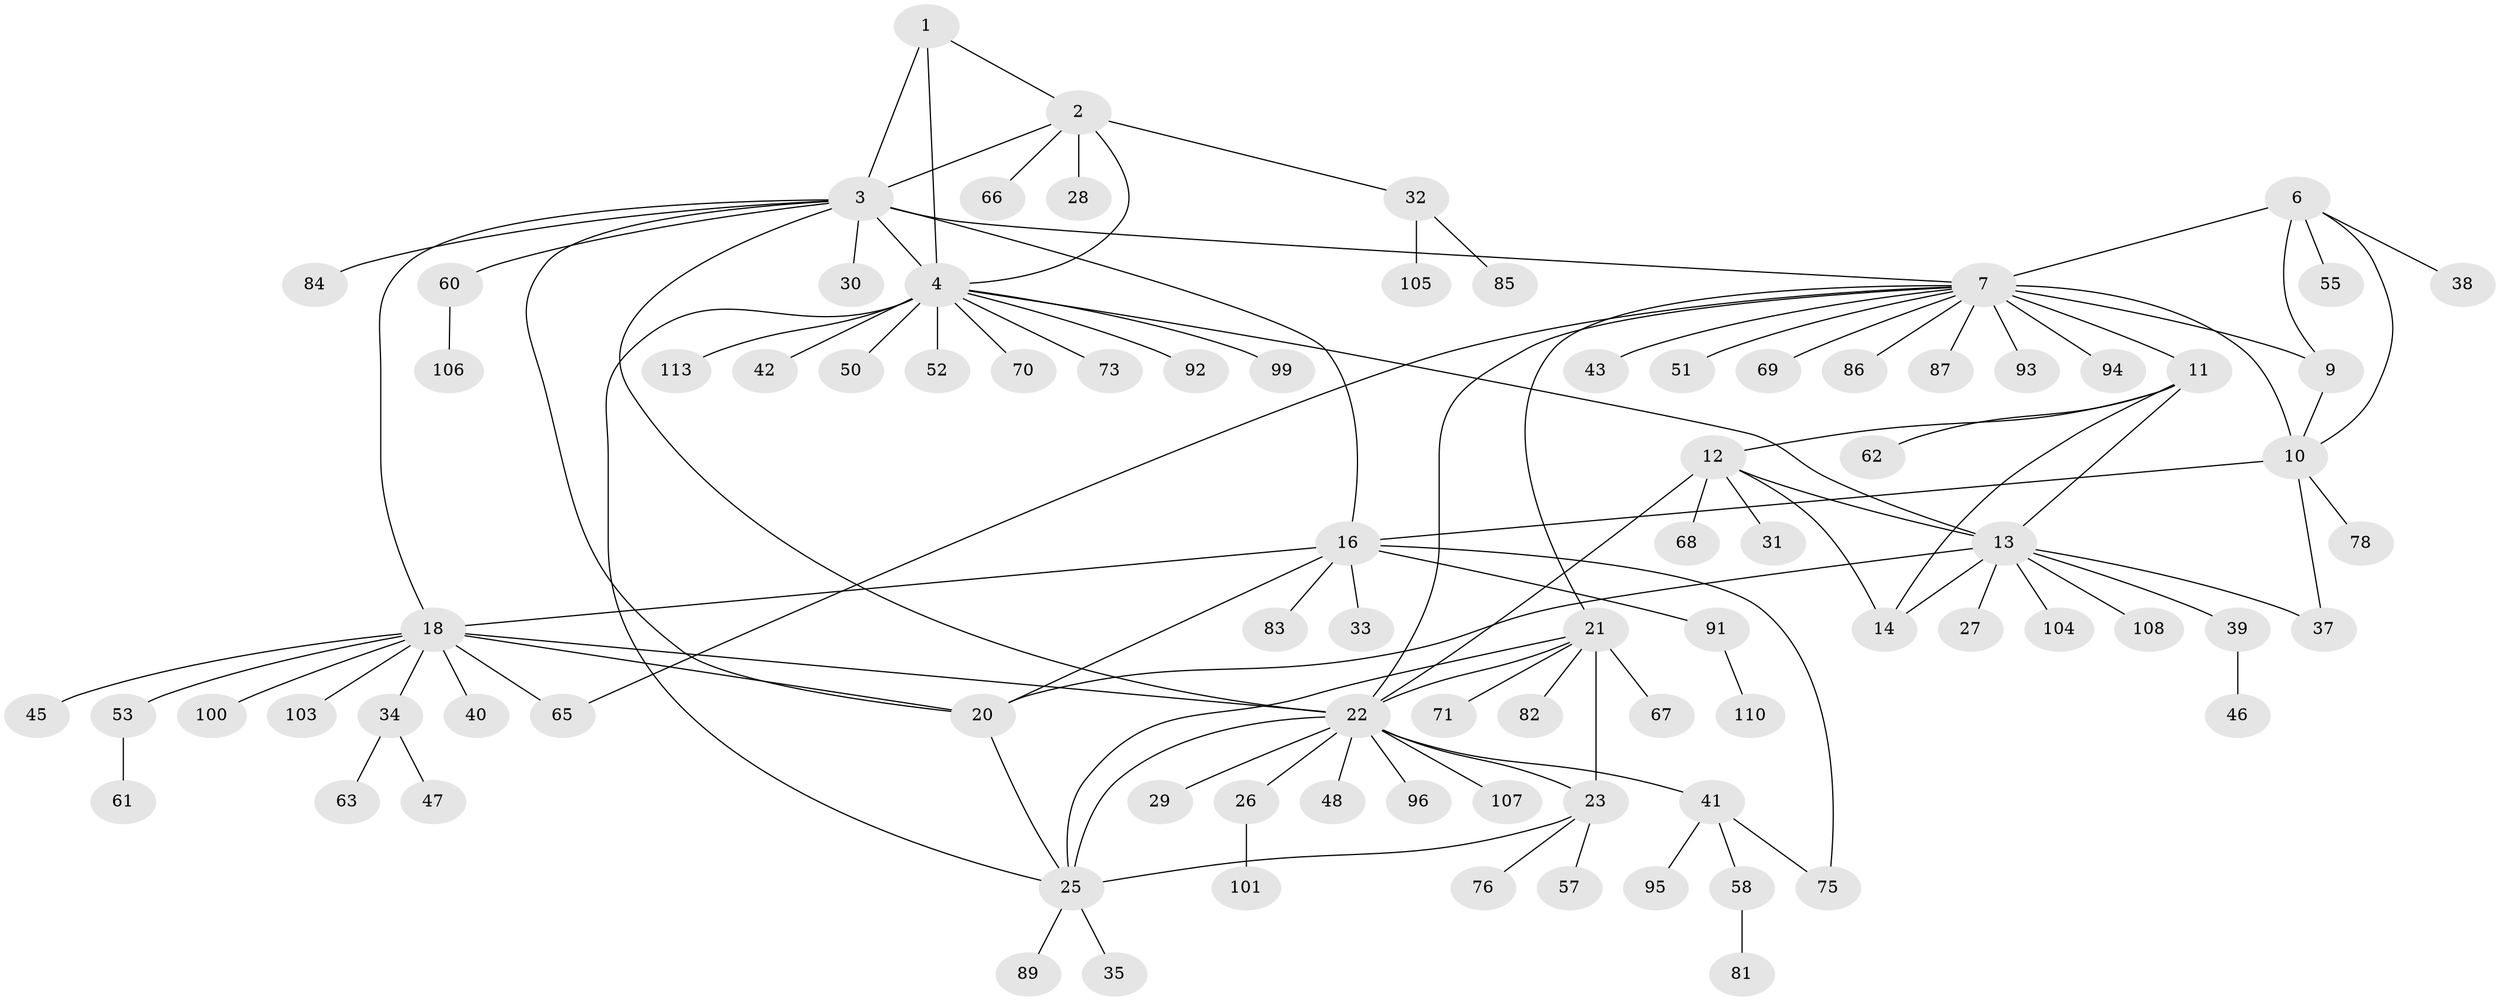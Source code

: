 // original degree distribution, {4: 0.04424778761061947, 7: 0.07079646017699115, 8: 0.061946902654867256, 11: 0.008849557522123894, 5: 0.02654867256637168, 15: 0.008849557522123894, 12: 0.017699115044247787, 6: 0.008849557522123894, 3: 0.035398230088495575, 1: 0.6106194690265486, 2: 0.10619469026548672}
// Generated by graph-tools (version 1.1) at 2025/11/02/27/25 16:11:33]
// undirected, 87 vertices, 113 edges
graph export_dot {
graph [start="1"]
  node [color=gray90,style=filled];
  1;
  2;
  3 [super="+19"];
  4 [super="+5"];
  6 [super="+49"];
  7 [super="+8"];
  9;
  10 [super="+54"];
  11 [super="+72"];
  12 [super="+74"];
  13 [super="+15"];
  14 [super="+90"];
  16 [super="+17"];
  18 [super="+88"];
  20 [super="+80"];
  21 [super="+79"];
  22 [super="+24"];
  23 [super="+112"];
  25 [super="+102"];
  26 [super="+77"];
  27;
  28;
  29;
  30;
  31 [super="+64"];
  32 [super="+36"];
  33;
  34 [super="+44"];
  35;
  37;
  38;
  39 [super="+111"];
  40;
  41 [super="+56"];
  42;
  43;
  45;
  46;
  47;
  48;
  50 [super="+109"];
  51;
  52;
  53 [super="+59"];
  55;
  57;
  58 [super="+97"];
  60;
  61;
  62;
  63;
  65;
  66;
  67;
  68;
  69;
  70;
  71;
  73;
  75;
  76;
  78;
  81;
  82;
  83;
  84;
  85;
  86 [super="+98"];
  87;
  89;
  91;
  92;
  93;
  94;
  95;
  96;
  99;
  100;
  101;
  103;
  104;
  105;
  106;
  107;
  108;
  110;
  113;
  1 -- 2;
  1 -- 3;
  1 -- 4 [weight=2];
  2 -- 3;
  2 -- 4 [weight=2];
  2 -- 28;
  2 -- 32;
  2 -- 66;
  3 -- 4 [weight=2];
  3 -- 22;
  3 -- 60;
  3 -- 16 [weight=2];
  3 -- 18;
  3 -- 20;
  3 -- 84;
  3 -- 30;
  3 -- 7;
  4 -- 42;
  4 -- 99;
  4 -- 113;
  4 -- 70;
  4 -- 73;
  4 -- 13;
  4 -- 50;
  4 -- 52;
  4 -- 25;
  4 -- 92;
  6 -- 7 [weight=2];
  6 -- 9;
  6 -- 10;
  6 -- 38;
  6 -- 55;
  7 -- 9 [weight=2];
  7 -- 10 [weight=2];
  7 -- 22;
  7 -- 65;
  7 -- 69;
  7 -- 11;
  7 -- 43;
  7 -- 51;
  7 -- 21;
  7 -- 86;
  7 -- 87;
  7 -- 93;
  7 -- 94;
  9 -- 10;
  10 -- 37;
  10 -- 78;
  10 -- 16;
  11 -- 12;
  11 -- 13 [weight=2];
  11 -- 14;
  11 -- 62;
  12 -- 13 [weight=2];
  12 -- 14;
  12 -- 31;
  12 -- 68;
  12 -- 22;
  13 -- 14 [weight=2];
  13 -- 27;
  13 -- 37;
  13 -- 104;
  13 -- 108;
  13 -- 20;
  13 -- 39;
  16 -- 18 [weight=2];
  16 -- 20 [weight=2];
  16 -- 91;
  16 -- 33;
  16 -- 75;
  16 -- 83;
  18 -- 20;
  18 -- 34;
  18 -- 40;
  18 -- 45;
  18 -- 53;
  18 -- 65;
  18 -- 100;
  18 -- 103;
  18 -- 22;
  20 -- 25;
  21 -- 22 [weight=2];
  21 -- 23;
  21 -- 25;
  21 -- 67;
  21 -- 71;
  21 -- 82;
  22 -- 23 [weight=2];
  22 -- 25 [weight=2];
  22 -- 96;
  22 -- 41;
  22 -- 107;
  22 -- 48;
  22 -- 26;
  22 -- 29;
  23 -- 25;
  23 -- 57;
  23 -- 76;
  25 -- 35;
  25 -- 89;
  26 -- 101;
  32 -- 85;
  32 -- 105;
  34 -- 47;
  34 -- 63;
  39 -- 46;
  41 -- 58;
  41 -- 75;
  41 -- 95;
  53 -- 61;
  58 -- 81;
  60 -- 106;
  91 -- 110;
}
